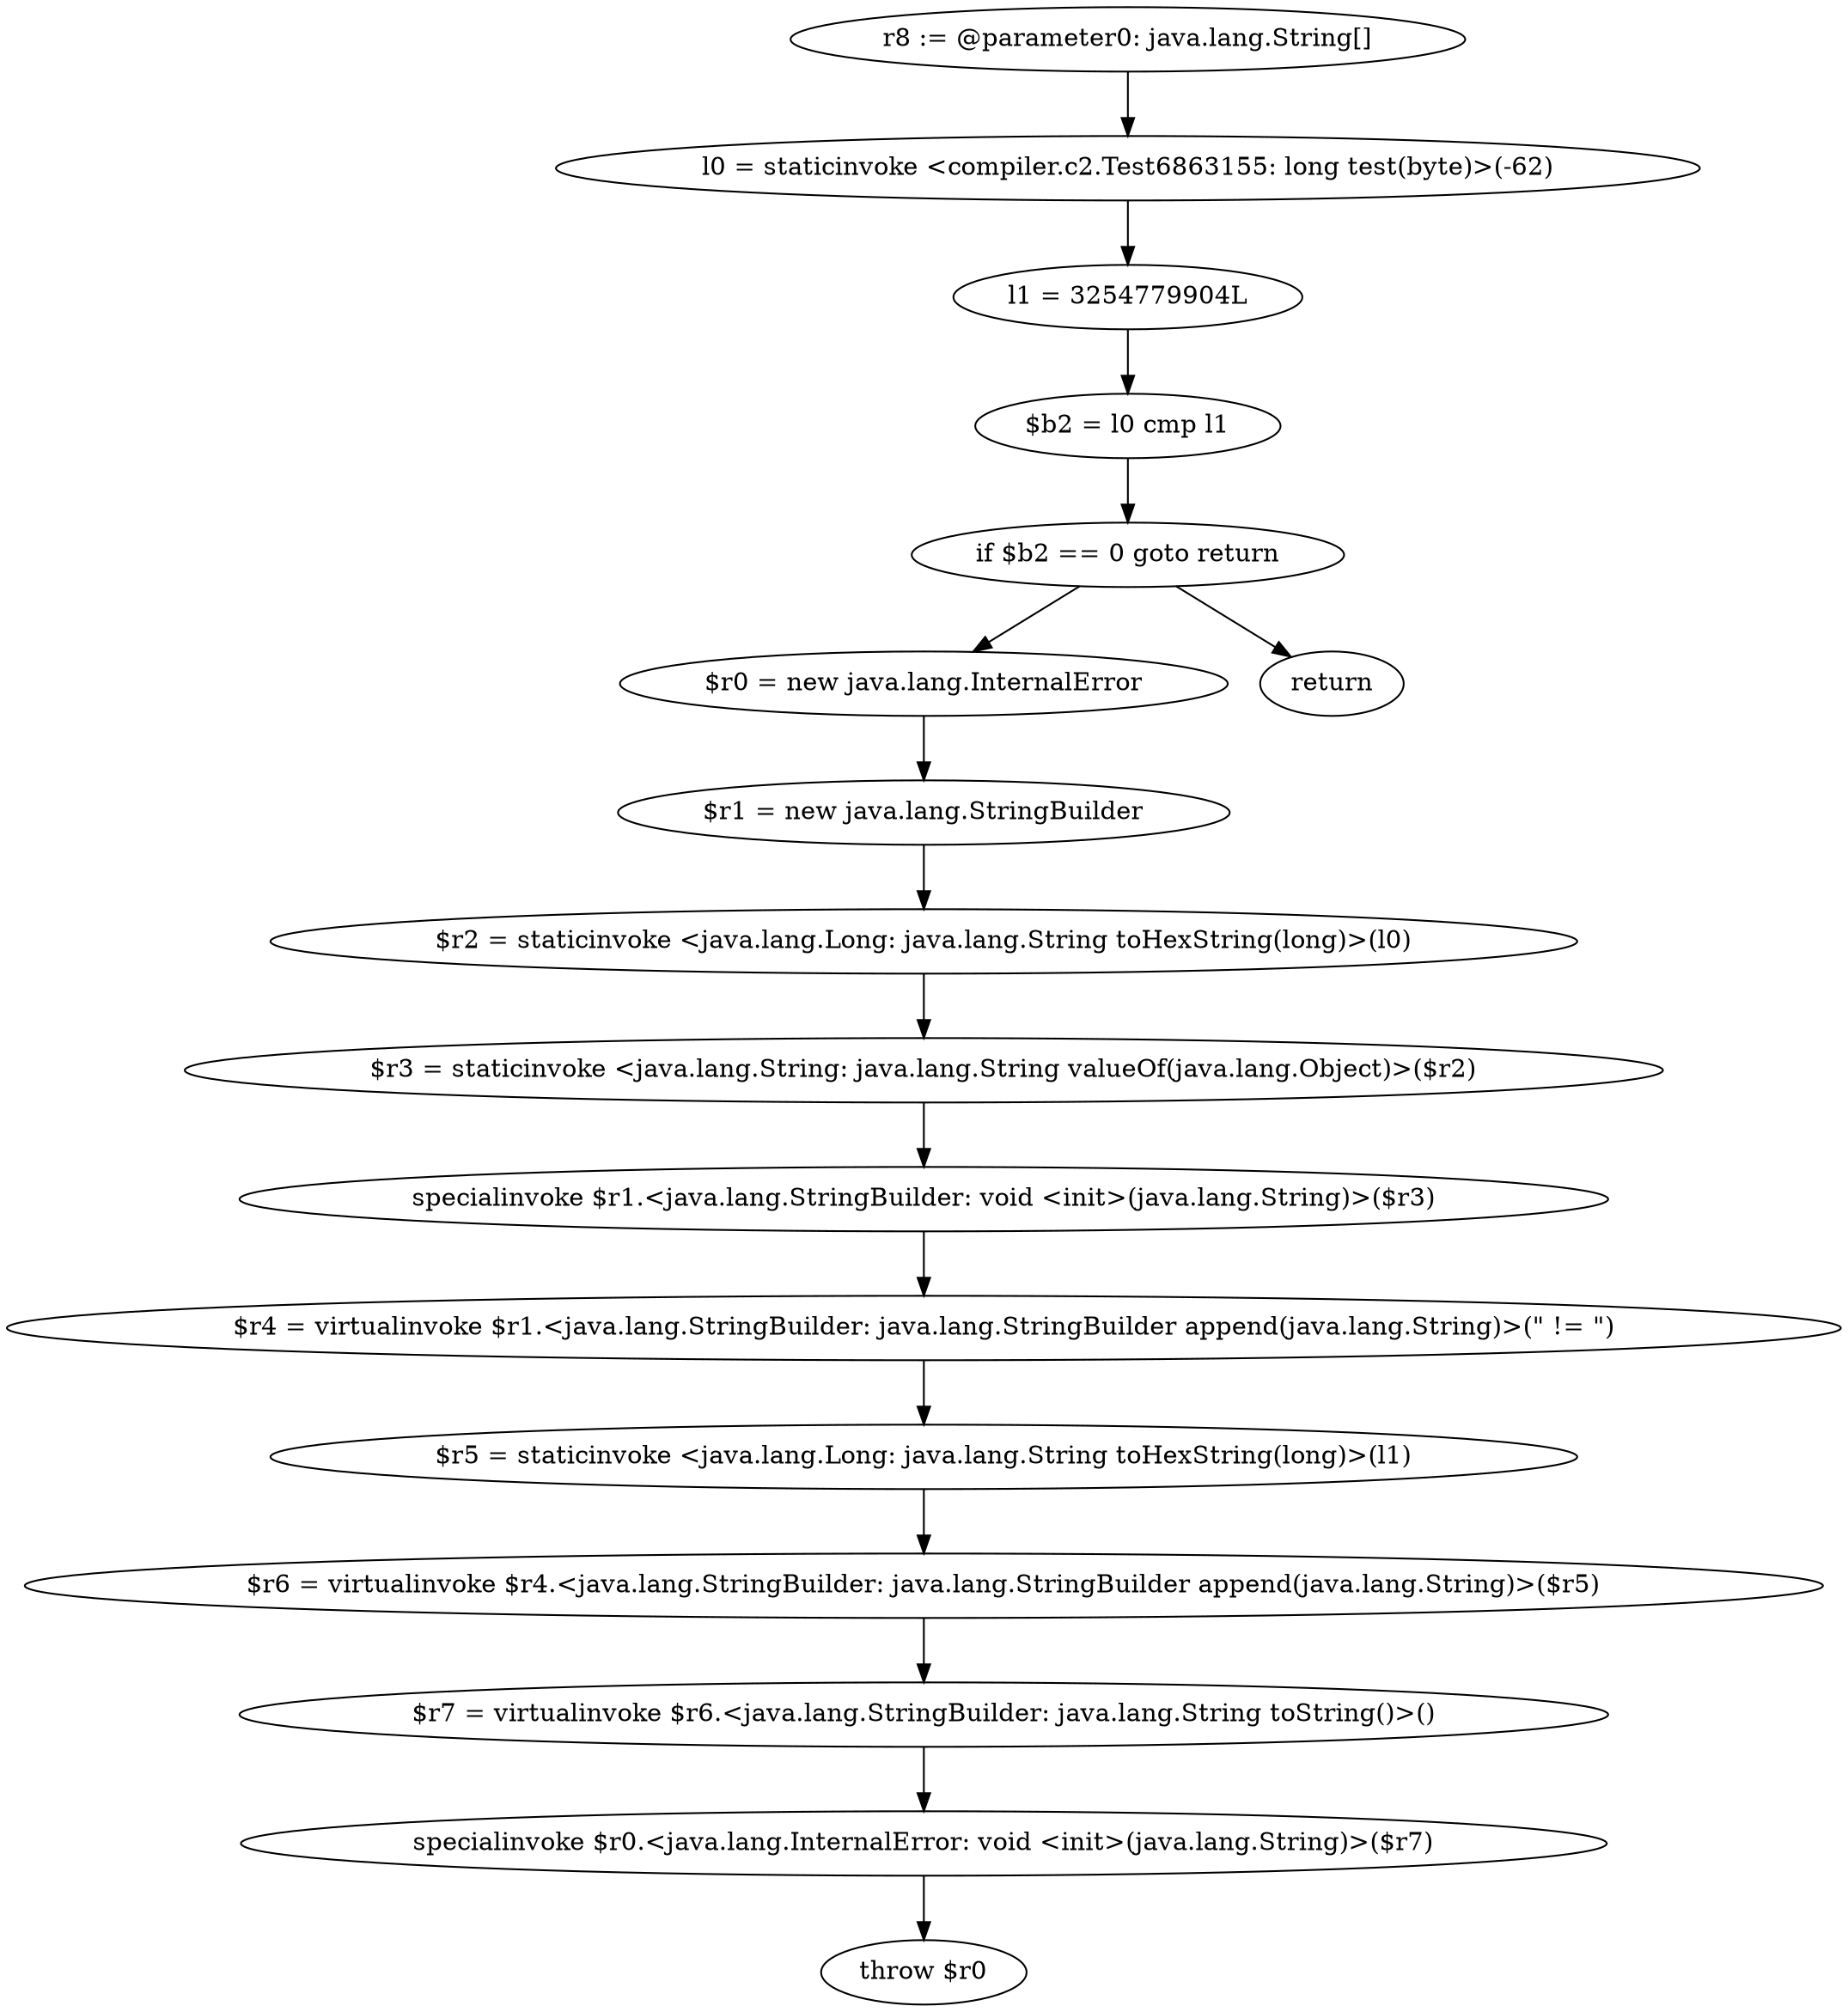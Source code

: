 digraph "unitGraph" {
    "r8 := @parameter0: java.lang.String[]"
    "l0 = staticinvoke <compiler.c2.Test6863155: long test(byte)>(-62)"
    "l1 = 3254779904L"
    "$b2 = l0 cmp l1"
    "if $b2 == 0 goto return"
    "$r0 = new java.lang.InternalError"
    "$r1 = new java.lang.StringBuilder"
    "$r2 = staticinvoke <java.lang.Long: java.lang.String toHexString(long)>(l0)"
    "$r3 = staticinvoke <java.lang.String: java.lang.String valueOf(java.lang.Object)>($r2)"
    "specialinvoke $r1.<java.lang.StringBuilder: void <init>(java.lang.String)>($r3)"
    "$r4 = virtualinvoke $r1.<java.lang.StringBuilder: java.lang.StringBuilder append(java.lang.String)>(\" != \")"
    "$r5 = staticinvoke <java.lang.Long: java.lang.String toHexString(long)>(l1)"
    "$r6 = virtualinvoke $r4.<java.lang.StringBuilder: java.lang.StringBuilder append(java.lang.String)>($r5)"
    "$r7 = virtualinvoke $r6.<java.lang.StringBuilder: java.lang.String toString()>()"
    "specialinvoke $r0.<java.lang.InternalError: void <init>(java.lang.String)>($r7)"
    "throw $r0"
    "return"
    "r8 := @parameter0: java.lang.String[]"->"l0 = staticinvoke <compiler.c2.Test6863155: long test(byte)>(-62)";
    "l0 = staticinvoke <compiler.c2.Test6863155: long test(byte)>(-62)"->"l1 = 3254779904L";
    "l1 = 3254779904L"->"$b2 = l0 cmp l1";
    "$b2 = l0 cmp l1"->"if $b2 == 0 goto return";
    "if $b2 == 0 goto return"->"$r0 = new java.lang.InternalError";
    "if $b2 == 0 goto return"->"return";
    "$r0 = new java.lang.InternalError"->"$r1 = new java.lang.StringBuilder";
    "$r1 = new java.lang.StringBuilder"->"$r2 = staticinvoke <java.lang.Long: java.lang.String toHexString(long)>(l0)";
    "$r2 = staticinvoke <java.lang.Long: java.lang.String toHexString(long)>(l0)"->"$r3 = staticinvoke <java.lang.String: java.lang.String valueOf(java.lang.Object)>($r2)";
    "$r3 = staticinvoke <java.lang.String: java.lang.String valueOf(java.lang.Object)>($r2)"->"specialinvoke $r1.<java.lang.StringBuilder: void <init>(java.lang.String)>($r3)";
    "specialinvoke $r1.<java.lang.StringBuilder: void <init>(java.lang.String)>($r3)"->"$r4 = virtualinvoke $r1.<java.lang.StringBuilder: java.lang.StringBuilder append(java.lang.String)>(\" != \")";
    "$r4 = virtualinvoke $r1.<java.lang.StringBuilder: java.lang.StringBuilder append(java.lang.String)>(\" != \")"->"$r5 = staticinvoke <java.lang.Long: java.lang.String toHexString(long)>(l1)";
    "$r5 = staticinvoke <java.lang.Long: java.lang.String toHexString(long)>(l1)"->"$r6 = virtualinvoke $r4.<java.lang.StringBuilder: java.lang.StringBuilder append(java.lang.String)>($r5)";
    "$r6 = virtualinvoke $r4.<java.lang.StringBuilder: java.lang.StringBuilder append(java.lang.String)>($r5)"->"$r7 = virtualinvoke $r6.<java.lang.StringBuilder: java.lang.String toString()>()";
    "$r7 = virtualinvoke $r6.<java.lang.StringBuilder: java.lang.String toString()>()"->"specialinvoke $r0.<java.lang.InternalError: void <init>(java.lang.String)>($r7)";
    "specialinvoke $r0.<java.lang.InternalError: void <init>(java.lang.String)>($r7)"->"throw $r0";
}
